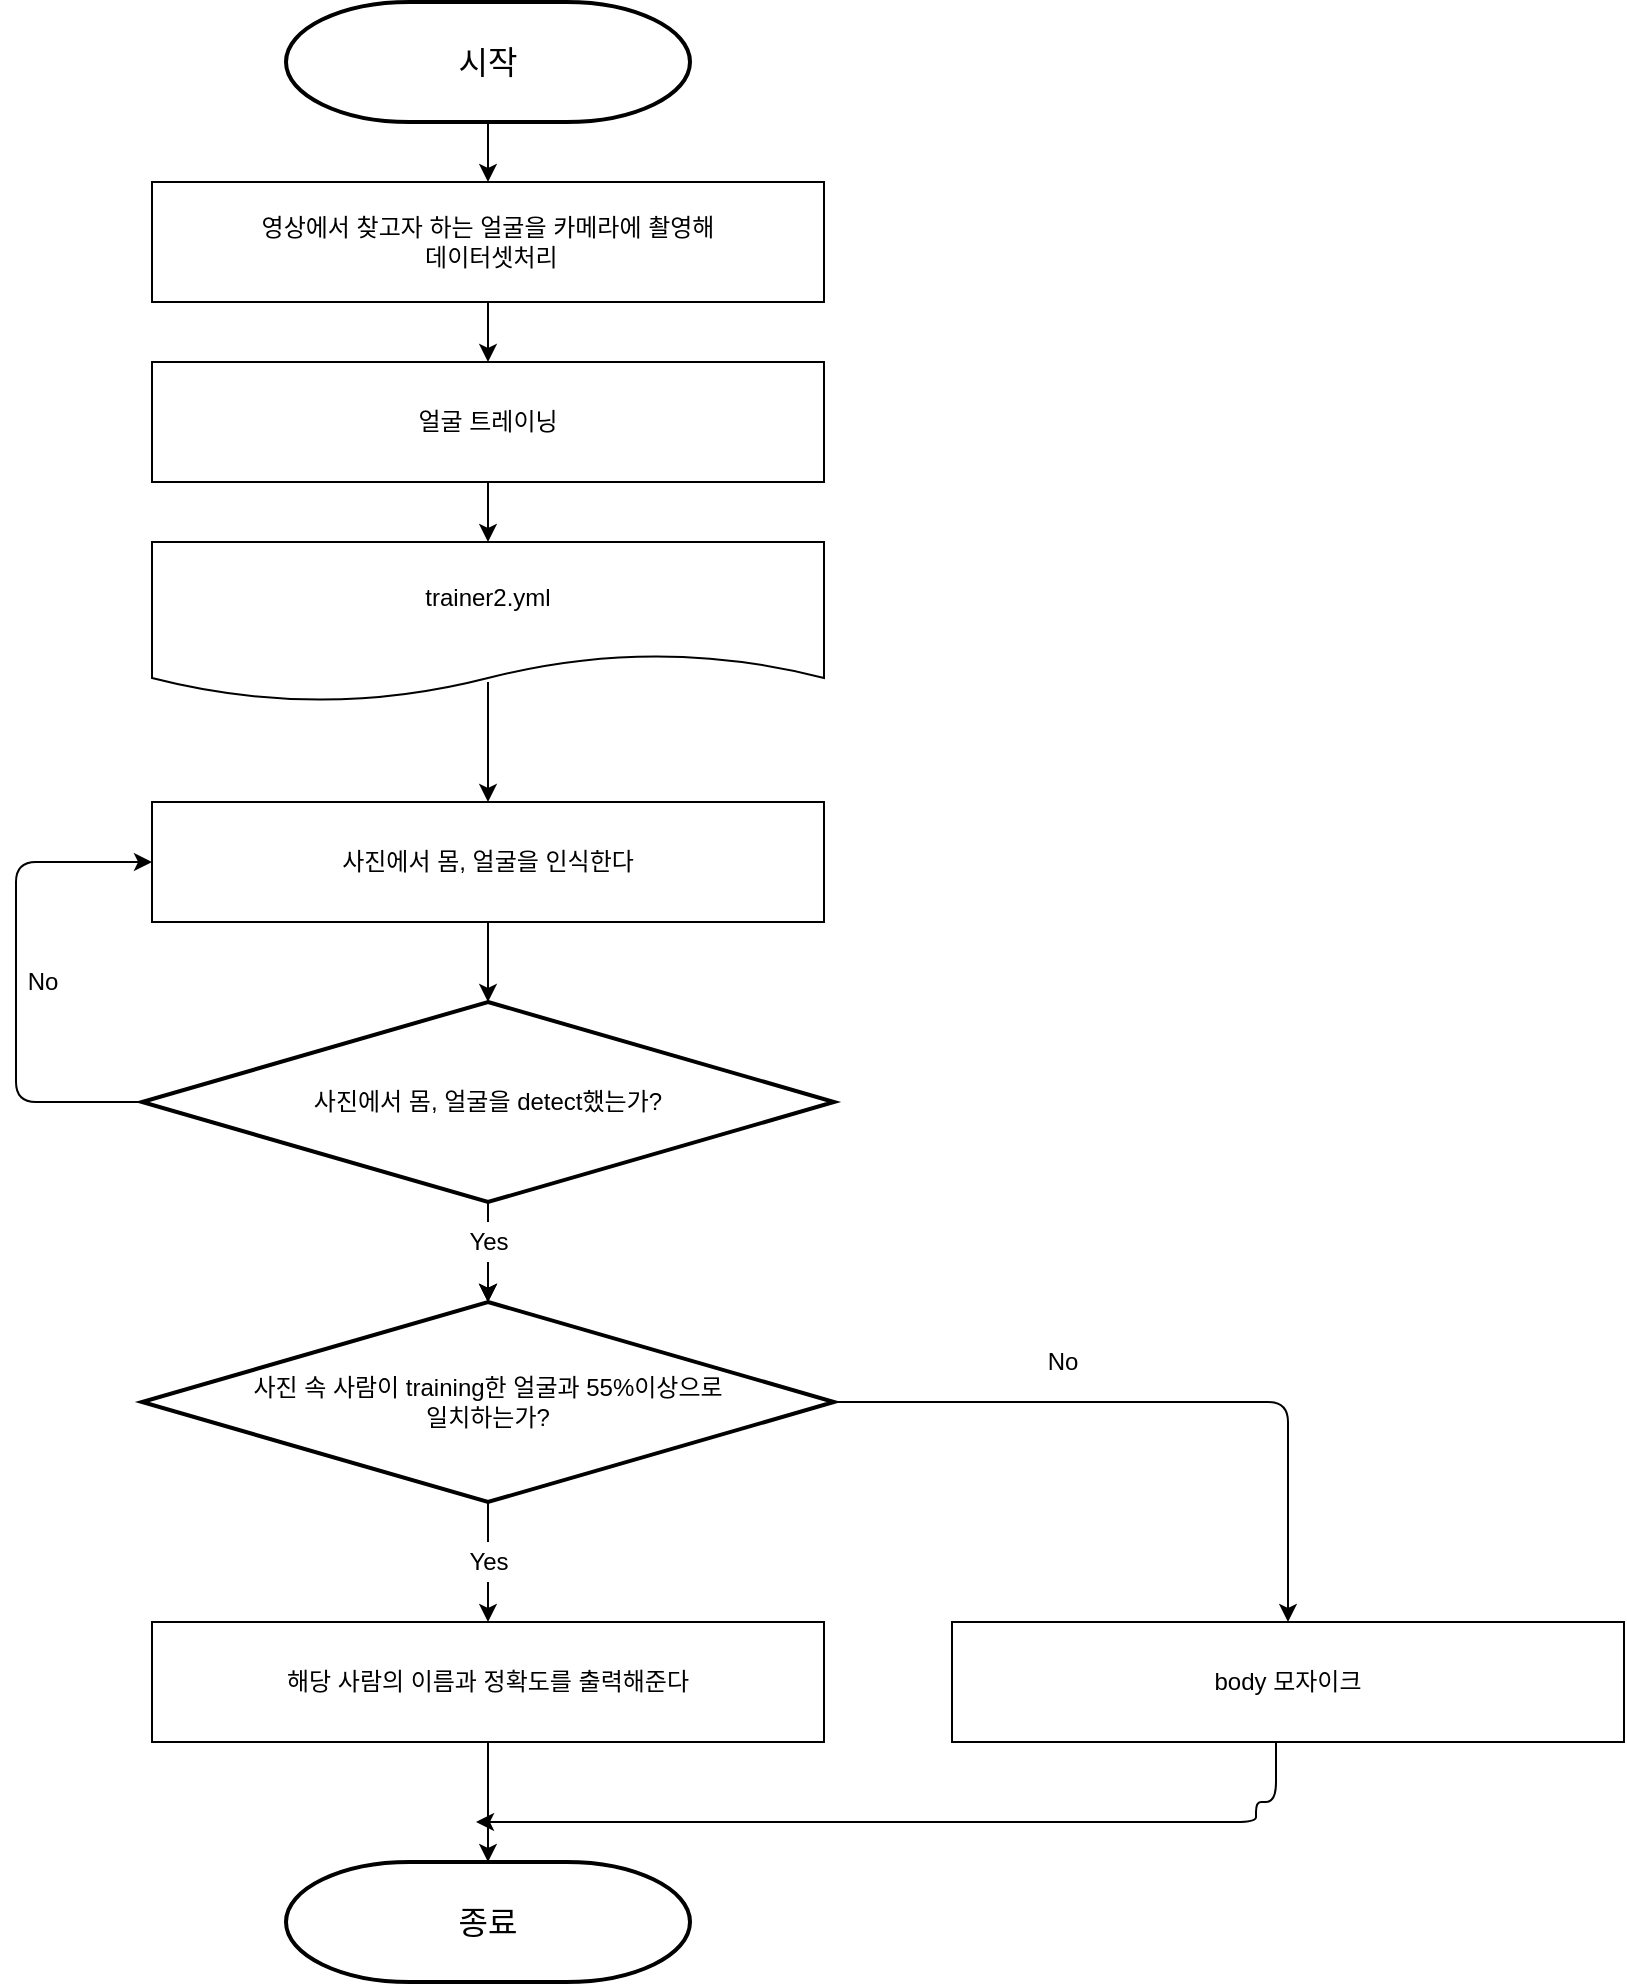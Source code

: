<mxfile version="14.6.9" type="github">
  <diagram id="C5RBs43oDa-KdzZeNtuy" name="Page-1">
    <mxGraphModel dx="1560" dy="938" grid="1" gridSize="10" guides="1" tooltips="1" connect="1" arrows="1" fold="1" page="1" pageScale="1" pageWidth="827" pageHeight="1169" math="0" shadow="0">
      <root>
        <mxCell id="WIyWlLk6GJQsqaUBKTNV-0" />
        <mxCell id="WIyWlLk6GJQsqaUBKTNV-1" parent="WIyWlLk6GJQsqaUBKTNV-0" />
        <mxCell id="cI9kNp557W3dU8Z50EUN-0" value="&lt;font size=&quot;3&quot;&gt;시작&lt;/font&gt;" style="strokeWidth=2;html=1;shape=mxgraph.flowchart.terminator;whiteSpace=wrap;" vertex="1" parent="WIyWlLk6GJQsqaUBKTNV-1">
          <mxGeometry x="147" y="80" width="202" height="60" as="geometry" />
        </mxCell>
        <mxCell id="cI9kNp557W3dU8Z50EUN-3" value="영상에서 찾고자 하는 얼굴을 카메라에 촬영해&lt;br&gt;&amp;nbsp;데이터셋처리" style="rounded=0;whiteSpace=wrap;html=1;" vertex="1" parent="WIyWlLk6GJQsqaUBKTNV-1">
          <mxGeometry x="80" y="170" width="336" height="60" as="geometry" />
        </mxCell>
        <mxCell id="cI9kNp557W3dU8Z50EUN-4" value="얼굴 트레이닝" style="rounded=0;whiteSpace=wrap;html=1;" vertex="1" parent="WIyWlLk6GJQsqaUBKTNV-1">
          <mxGeometry x="80" y="260" width="336" height="60" as="geometry" />
        </mxCell>
        <mxCell id="cI9kNp557W3dU8Z50EUN-5" value="trainer2.yml" style="shape=document;whiteSpace=wrap;html=1;boundedLbl=1;" vertex="1" parent="WIyWlLk6GJQsqaUBKTNV-1">
          <mxGeometry x="80" y="350" width="336" height="80" as="geometry" />
        </mxCell>
        <mxCell id="cI9kNp557W3dU8Z50EUN-6" value="사진에서 몸, 얼굴을 detect했는가?" style="strokeWidth=2;html=1;shape=mxgraph.flowchart.decision;whiteSpace=wrap;" vertex="1" parent="WIyWlLk6GJQsqaUBKTNV-1">
          <mxGeometry x="75" y="580" width="346" height="100" as="geometry" />
        </mxCell>
        <mxCell id="cI9kNp557W3dU8Z50EUN-7" value="사진에서 몸, 얼굴을 인식한다" style="rounded=0;whiteSpace=wrap;html=1;" vertex="1" parent="WIyWlLk6GJQsqaUBKTNV-1">
          <mxGeometry x="80" y="480" width="336" height="60" as="geometry" />
        </mxCell>
        <mxCell id="cI9kNp557W3dU8Z50EUN-8" value="사진 속 사람이 training한 얼굴과 55%이상으로&lt;br&gt;일치하는가?" style="strokeWidth=2;html=1;shape=mxgraph.flowchart.decision;whiteSpace=wrap;" vertex="1" parent="WIyWlLk6GJQsqaUBKTNV-1">
          <mxGeometry x="75" y="730" width="346" height="100" as="geometry" />
        </mxCell>
        <mxCell id="cI9kNp557W3dU8Z50EUN-10" value="body 모자이크" style="rounded=0;whiteSpace=wrap;html=1;" vertex="1" parent="WIyWlLk6GJQsqaUBKTNV-1">
          <mxGeometry x="480" y="890" width="336" height="60" as="geometry" />
        </mxCell>
        <mxCell id="cI9kNp557W3dU8Z50EUN-11" value="해당 사람의 이름과 정확도를 출력해준다" style="rounded=0;whiteSpace=wrap;html=1;" vertex="1" parent="WIyWlLk6GJQsqaUBKTNV-1">
          <mxGeometry x="80" y="890" width="336" height="60" as="geometry" />
        </mxCell>
        <mxCell id="cI9kNp557W3dU8Z50EUN-12" value="&lt;font size=&quot;3&quot;&gt;종료&lt;/font&gt;" style="strokeWidth=2;html=1;shape=mxgraph.flowchart.terminator;whiteSpace=wrap;" vertex="1" parent="WIyWlLk6GJQsqaUBKTNV-1">
          <mxGeometry x="147" y="1010" width="202" height="60" as="geometry" />
        </mxCell>
        <mxCell id="cI9kNp557W3dU8Z50EUN-13" value="" style="endArrow=classic;html=1;entryX=0.5;entryY=0;entryDx=0;entryDy=0;" edge="1" parent="WIyWlLk6GJQsqaUBKTNV-1" target="cI9kNp557W3dU8Z50EUN-3">
          <mxGeometry width="50" height="50" relative="1" as="geometry">
            <mxPoint x="248" y="140" as="sourcePoint" />
            <mxPoint x="416" y="160" as="targetPoint" />
          </mxGeometry>
        </mxCell>
        <mxCell id="cI9kNp557W3dU8Z50EUN-16" value="" style="endArrow=classic;html=1;" edge="1" parent="WIyWlLk6GJQsqaUBKTNV-1" source="cI9kNp557W3dU8Z50EUN-3">
          <mxGeometry width="50" height="50" relative="1" as="geometry">
            <mxPoint x="248" y="280" as="sourcePoint" />
            <mxPoint x="248" y="260" as="targetPoint" />
          </mxGeometry>
        </mxCell>
        <mxCell id="cI9kNp557W3dU8Z50EUN-17" value="" style="endArrow=classic;html=1;" edge="1" parent="WIyWlLk6GJQsqaUBKTNV-1" source="cI9kNp557W3dU8Z50EUN-4">
          <mxGeometry width="50" height="50" relative="1" as="geometry">
            <mxPoint x="248" y="370" as="sourcePoint" />
            <mxPoint x="248" y="350" as="targetPoint" />
          </mxGeometry>
        </mxCell>
        <mxCell id="cI9kNp557W3dU8Z50EUN-19" value="" style="endArrow=classic;html=1;exitX=0.5;exitY=0.875;exitDx=0;exitDy=0;exitPerimeter=0;" edge="1" parent="WIyWlLk6GJQsqaUBKTNV-1" source="cI9kNp557W3dU8Z50EUN-5">
          <mxGeometry width="50" height="50" relative="1" as="geometry">
            <mxPoint x="248" y="480" as="sourcePoint" />
            <mxPoint x="248" y="480" as="targetPoint" />
          </mxGeometry>
        </mxCell>
        <mxCell id="cI9kNp557W3dU8Z50EUN-20" value="" style="endArrow=classic;html=1;" edge="1" parent="WIyWlLk6GJQsqaUBKTNV-1" source="cI9kNp557W3dU8Z50EUN-7">
          <mxGeometry width="50" height="50" relative="1" as="geometry">
            <mxPoint x="248" y="590" as="sourcePoint" />
            <mxPoint x="248" y="580" as="targetPoint" />
          </mxGeometry>
        </mxCell>
        <mxCell id="cI9kNp557W3dU8Z50EUN-21" value="" style="endArrow=classic;html=1;startArrow=none;" edge="1" parent="WIyWlLk6GJQsqaUBKTNV-1" source="cI9kNp557W3dU8Z50EUN-31">
          <mxGeometry width="50" height="50" relative="1" as="geometry">
            <mxPoint x="248" y="730" as="sourcePoint" />
            <mxPoint x="248" y="730" as="targetPoint" />
          </mxGeometry>
        </mxCell>
        <mxCell id="cI9kNp557W3dU8Z50EUN-22" value="" style="endArrow=classic;html=1;startArrow=none;" edge="1" parent="WIyWlLk6GJQsqaUBKTNV-1" source="cI9kNp557W3dU8Z50EUN-40">
          <mxGeometry width="50" height="50" relative="1" as="geometry">
            <mxPoint x="248" y="880" as="sourcePoint" />
            <mxPoint x="248" y="890" as="targetPoint" />
          </mxGeometry>
        </mxCell>
        <mxCell id="cI9kNp557W3dU8Z50EUN-23" value="" style="endArrow=classic;html=1;entryX=0.5;entryY=0;entryDx=0;entryDy=0;entryPerimeter=0;" edge="1" parent="WIyWlLk6GJQsqaUBKTNV-1" source="cI9kNp557W3dU8Z50EUN-11" target="cI9kNp557W3dU8Z50EUN-12">
          <mxGeometry width="50" height="50" relative="1" as="geometry">
            <mxPoint x="248" y="1000" as="sourcePoint" />
            <mxPoint x="248" y="1000" as="targetPoint" />
          </mxGeometry>
        </mxCell>
        <mxCell id="cI9kNp557W3dU8Z50EUN-27" value="" style="edgeStyle=segmentEdgeStyle;endArrow=classic;html=1;entryX=0.5;entryY=0;entryDx=0;entryDy=0;" edge="1" parent="WIyWlLk6GJQsqaUBKTNV-1" target="cI9kNp557W3dU8Z50EUN-10">
          <mxGeometry width="50" height="50" relative="1" as="geometry">
            <mxPoint x="421" y="780" as="sourcePoint" />
            <mxPoint x="471" y="730" as="targetPoint" />
          </mxGeometry>
        </mxCell>
        <mxCell id="cI9kNp557W3dU8Z50EUN-29" value="" style="edgeStyle=segmentEdgeStyle;endArrow=classic;html=1;" edge="1" parent="WIyWlLk6GJQsqaUBKTNV-1">
          <mxGeometry width="50" height="50" relative="1" as="geometry">
            <mxPoint x="642" y="950" as="sourcePoint" />
            <mxPoint x="242" y="990" as="targetPoint" />
            <Array as="points">
              <mxPoint x="642" y="980" />
              <mxPoint x="632" y="980" />
              <mxPoint x="632" y="990" />
            </Array>
          </mxGeometry>
        </mxCell>
        <mxCell id="cI9kNp557W3dU8Z50EUN-30" value="" style="edgeStyle=elbowEdgeStyle;elbow=horizontal;endArrow=classic;html=1;entryX=0;entryY=0.5;entryDx=0;entryDy=0;exitX=0;exitY=0.5;exitDx=0;exitDy=0;exitPerimeter=0;" edge="1" parent="WIyWlLk6GJQsqaUBKTNV-1" source="cI9kNp557W3dU8Z50EUN-6" target="cI9kNp557W3dU8Z50EUN-7">
          <mxGeometry width="50" height="50" relative="1" as="geometry">
            <mxPoint x="69" y="780" as="sourcePoint" />
            <mxPoint x="132" y="710" as="targetPoint" />
            <Array as="points">
              <mxPoint x="12" y="700" />
            </Array>
          </mxGeometry>
        </mxCell>
        <mxCell id="cI9kNp557W3dU8Z50EUN-33" value="" style="edgeStyle=orthogonalEdgeStyle;rounded=0;orthogonalLoop=1;jettySize=auto;html=1;" edge="1" parent="WIyWlLk6GJQsqaUBKTNV-1" source="cI9kNp557W3dU8Z50EUN-31" target="cI9kNp557W3dU8Z50EUN-8">
          <mxGeometry relative="1" as="geometry" />
        </mxCell>
        <mxCell id="cI9kNp557W3dU8Z50EUN-34" value="" style="edgeStyle=orthogonalEdgeStyle;rounded=0;orthogonalLoop=1;jettySize=auto;html=1;" edge="1" parent="WIyWlLk6GJQsqaUBKTNV-1" source="cI9kNp557W3dU8Z50EUN-31" target="cI9kNp557W3dU8Z50EUN-8">
          <mxGeometry relative="1" as="geometry" />
        </mxCell>
        <mxCell id="cI9kNp557W3dU8Z50EUN-31" value="Yes" style="text;html=1;resizable=0;autosize=1;align=center;verticalAlign=middle;points=[];fillColor=none;strokeColor=none;rounded=0;" vertex="1" parent="WIyWlLk6GJQsqaUBKTNV-1">
          <mxGeometry x="233" y="690" width="30" height="20" as="geometry" />
        </mxCell>
        <mxCell id="cI9kNp557W3dU8Z50EUN-32" value="" style="endArrow=none;html=1;" edge="1" parent="WIyWlLk6GJQsqaUBKTNV-1" source="cI9kNp557W3dU8Z50EUN-6" target="cI9kNp557W3dU8Z50EUN-31">
          <mxGeometry width="50" height="50" relative="1" as="geometry">
            <mxPoint x="248" y="680" as="sourcePoint" />
            <mxPoint x="248" y="730" as="targetPoint" />
          </mxGeometry>
        </mxCell>
        <mxCell id="cI9kNp557W3dU8Z50EUN-35" value="No" style="text;html=1;resizable=0;autosize=1;align=center;verticalAlign=middle;points=[];fillColor=none;strokeColor=none;rounded=0;" vertex="1" parent="WIyWlLk6GJQsqaUBKTNV-1">
          <mxGeometry x="10" y="560" width="30" height="20" as="geometry" />
        </mxCell>
        <mxCell id="cI9kNp557W3dU8Z50EUN-39" value="No" style="text;html=1;resizable=0;autosize=1;align=center;verticalAlign=middle;points=[];fillColor=none;strokeColor=none;rounded=0;" vertex="1" parent="WIyWlLk6GJQsqaUBKTNV-1">
          <mxGeometry x="520" y="750" width="30" height="20" as="geometry" />
        </mxCell>
        <mxCell id="cI9kNp557W3dU8Z50EUN-40" value="Yes" style="text;html=1;resizable=0;autosize=1;align=center;verticalAlign=middle;points=[];fillColor=none;strokeColor=none;rounded=0;" vertex="1" parent="WIyWlLk6GJQsqaUBKTNV-1">
          <mxGeometry x="233" y="850" width="30" height="20" as="geometry" />
        </mxCell>
        <mxCell id="cI9kNp557W3dU8Z50EUN-41" value="" style="endArrow=none;html=1;" edge="1" parent="WIyWlLk6GJQsqaUBKTNV-1" source="cI9kNp557W3dU8Z50EUN-8" target="cI9kNp557W3dU8Z50EUN-40">
          <mxGeometry width="50" height="50" relative="1" as="geometry">
            <mxPoint x="248" y="830" as="sourcePoint" />
            <mxPoint x="248" y="890" as="targetPoint" />
          </mxGeometry>
        </mxCell>
      </root>
    </mxGraphModel>
  </diagram>
</mxfile>
